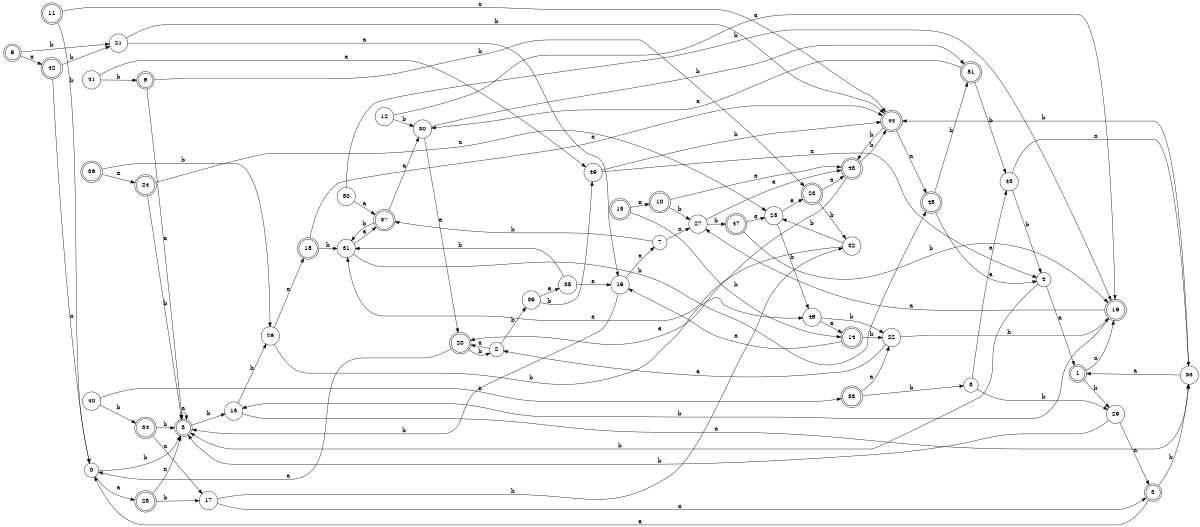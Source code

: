 digraph n42_2 {
__start0 [label="" shape="none"];

rankdir=LR;
size="8,5";

s0 [style="filled", color="black", fillcolor="white" shape="circle", label="0"];
s1 [style="rounded,filled", color="black", fillcolor="white" shape="doublecircle", label="1"];
s2 [style="filled", color="black", fillcolor="white" shape="circle", label="2"];
s3 [style="rounded,filled", color="black", fillcolor="white" shape="doublecircle", label="3"];
s4 [style="filled", color="black", fillcolor="white" shape="circle", label="4"];
s5 [style="rounded,filled", color="black", fillcolor="white" shape="doublecircle", label="5"];
s6 [style="rounded,filled", color="black", fillcolor="white" shape="doublecircle", label="6"];
s7 [style="filled", color="black", fillcolor="white" shape="circle", label="7"];
s8 [style="filled", color="black", fillcolor="white" shape="circle", label="8"];
s9 [style="rounded,filled", color="black", fillcolor="white" shape="doublecircle", label="9"];
s10 [style="rounded,filled", color="black", fillcolor="white" shape="doublecircle", label="10"];
s11 [style="rounded,filled", color="black", fillcolor="white" shape="doublecircle", label="11"];
s12 [style="filled", color="black", fillcolor="white" shape="circle", label="12"];
s13 [style="filled", color="black", fillcolor="white" shape="circle", label="13"];
s14 [style="rounded,filled", color="black", fillcolor="white" shape="doublecircle", label="14"];
s15 [style="rounded,filled", color="black", fillcolor="white" shape="doublecircle", label="15"];
s16 [style="rounded,filled", color="black", fillcolor="white" shape="doublecircle", label="16"];
s17 [style="filled", color="black", fillcolor="white" shape="circle", label="17"];
s18 [style="rounded,filled", color="black", fillcolor="white" shape="doublecircle", label="18"];
s19 [style="filled", color="black", fillcolor="white" shape="circle", label="19"];
s20 [style="rounded,filled", color="black", fillcolor="white" shape="doublecircle", label="20"];
s21 [style="filled", color="black", fillcolor="white" shape="circle", label="21"];
s22 [style="filled", color="black", fillcolor="white" shape="circle", label="22"];
s23 [style="rounded,filled", color="black", fillcolor="white" shape="doublecircle", label="23"];
s24 [style="rounded,filled", color="black", fillcolor="white" shape="doublecircle", label="24"];
s25 [style="filled", color="black", fillcolor="white" shape="circle", label="25"];
s26 [style="filled", color="black", fillcolor="white" shape="circle", label="26"];
s27 [style="filled", color="black", fillcolor="white" shape="circle", label="27"];
s28 [style="rounded,filled", color="black", fillcolor="white" shape="doublecircle", label="28"];
s29 [style="filled", color="black", fillcolor="white" shape="circle", label="29"];
s30 [style="filled", color="black", fillcolor="white" shape="circle", label="30"];
s31 [style="filled", color="black", fillcolor="white" shape="circle", label="31"];
s32 [style="filled", color="black", fillcolor="white" shape="circle", label="32"];
s33 [style="rounded,filled", color="black", fillcolor="white" shape="doublecircle", label="33"];
s34 [style="rounded,filled", color="black", fillcolor="white" shape="doublecircle", label="34"];
s35 [style="filled", color="black", fillcolor="white" shape="circle", label="35"];
s36 [style="rounded,filled", color="black", fillcolor="white" shape="doublecircle", label="36"];
s37 [style="rounded,filled", color="black", fillcolor="white" shape="doublecircle", label="37"];
s38 [style="filled", color="black", fillcolor="white" shape="circle", label="38"];
s39 [style="filled", color="black", fillcolor="white" shape="circle", label="39"];
s40 [style="filled", color="black", fillcolor="white" shape="circle", label="40"];
s41 [style="filled", color="black", fillcolor="white" shape="circle", label="41"];
s42 [style="rounded,filled", color="black", fillcolor="white" shape="doublecircle", label="42"];
s43 [style="rounded,filled", color="black", fillcolor="white" shape="doublecircle", label="43"];
s44 [style="rounded,filled", color="black", fillcolor="white" shape="doublecircle", label="44"];
s45 [style="filled", color="black", fillcolor="white" shape="circle", label="45"];
s46 [style="filled", color="black", fillcolor="white" shape="circle", label="46"];
s47 [style="rounded,filled", color="black", fillcolor="white" shape="doublecircle", label="47"];
s48 [style="rounded,filled", color="black", fillcolor="white" shape="doublecircle", label="48"];
s49 [style="filled", color="black", fillcolor="white" shape="circle", label="49"];
s50 [style="filled", color="black", fillcolor="white" shape="circle", label="50"];
s51 [style="rounded,filled", color="black", fillcolor="white" shape="doublecircle", label="51"];
s0 -> s28 [label="a"];
s0 -> s5 [label="b"];
s1 -> s16 [label="a"];
s1 -> s29 [label="b"];
s2 -> s20 [label="a"];
s2 -> s39 [label="b"];
s3 -> s0 [label="a"];
s3 -> s35 [label="b"];
s4 -> s1 [label="a"];
s4 -> s5 [label="b"];
s5 -> s5 [label="a"];
s5 -> s13 [label="b"];
s6 -> s5 [label="a"];
s6 -> s23 [label="b"];
s7 -> s27 [label="a"];
s7 -> s37 [label="b"];
s8 -> s45 [label="a"];
s8 -> s29 [label="b"];
s9 -> s42 [label="a"];
s9 -> s21 [label="b"];
s10 -> s43 [label="a"];
s10 -> s27 [label="b"];
s11 -> s44 [label="a"];
s11 -> s0 [label="b"];
s12 -> s16 [label="a"];
s12 -> s30 [label="b"];
s13 -> s35 [label="a"];
s13 -> s26 [label="b"];
s14 -> s19 [label="a"];
s14 -> s22 [label="b"];
s15 -> s10 [label="a"];
s15 -> s14 [label="b"];
s16 -> s27 [label="a"];
s16 -> s13 [label="b"];
s17 -> s3 [label="a"];
s17 -> s32 [label="b"];
s18 -> s44 [label="a"];
s18 -> s31 [label="b"];
s19 -> s7 [label="a"];
s19 -> s5 [label="b"];
s20 -> s0 [label="a"];
s20 -> s2 [label="b"];
s21 -> s19 [label="a"];
s21 -> s44 [label="b"];
s22 -> s2 [label="a"];
s22 -> s16 [label="b"];
s23 -> s43 [label="a"];
s23 -> s32 [label="b"];
s24 -> s25 [label="a"];
s24 -> s5 [label="b"];
s25 -> s23 [label="a"];
s25 -> s46 [label="b"];
s26 -> s18 [label="a"];
s26 -> s46 [label="b"];
s27 -> s43 [label="a"];
s27 -> s47 [label="b"];
s28 -> s5 [label="a"];
s28 -> s17 [label="b"];
s29 -> s3 [label="a"];
s29 -> s5 [label="b"];
s30 -> s20 [label="a"];
s30 -> s51 [label="b"];
s31 -> s37 [label="a"];
s31 -> s48 [label="b"];
s32 -> s31 [label="a"];
s32 -> s25 [label="b"];
s33 -> s22 [label="a"];
s33 -> s8 [label="b"];
s34 -> s17 [label="a"];
s34 -> s5 [label="b"];
s35 -> s1 [label="a"];
s35 -> s44 [label="b"];
s36 -> s24 [label="a"];
s36 -> s26 [label="b"];
s37 -> s30 [label="a"];
s37 -> s31 [label="b"];
s38 -> s19 [label="a"];
s38 -> s31 [label="b"];
s39 -> s38 [label="a"];
s39 -> s49 [label="b"];
s40 -> s33 [label="a"];
s40 -> s34 [label="b"];
s41 -> s49 [label="a"];
s41 -> s6 [label="b"];
s42 -> s0 [label="a"];
s42 -> s21 [label="b"];
s43 -> s20 [label="a"];
s43 -> s44 [label="b"];
s44 -> s48 [label="a"];
s44 -> s43 [label="b"];
s45 -> s35 [label="a"];
s45 -> s4 [label="b"];
s46 -> s14 [label="a"];
s46 -> s22 [label="b"];
s47 -> s25 [label="a"];
s47 -> s16 [label="b"];
s48 -> s4 [label="a"];
s48 -> s51 [label="b"];
s49 -> s4 [label="a"];
s49 -> s44 [label="b"];
s50 -> s37 [label="a"];
s50 -> s16 [label="b"];
s51 -> s30 [label="a"];
s51 -> s45 [label="b"];

}